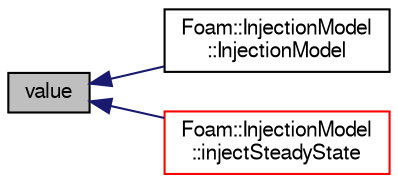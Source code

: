 digraph "value"
{
  bgcolor="transparent";
  edge [fontname="FreeSans",fontsize="10",labelfontname="FreeSans",labelfontsize="10"];
  node [fontname="FreeSans",fontsize="10",shape=record];
  rankdir="LR";
  Node15 [label="value",height=0.2,width=0.4,color="black", fillcolor="grey75", style="filled", fontcolor="black"];
  Node15 -> Node16 [dir="back",color="midnightblue",fontsize="10",style="solid",fontname="FreeSans"];
  Node16 [label="Foam::InjectionModel\l::InjectionModel",height=0.2,width=0.4,color="black",URL="$a24074.html#a6c37e64789e8b61dfc662338fc6e80c8",tooltip="Construct from dictionary. "];
  Node15 -> Node17 [dir="back",color="midnightblue",fontsize="10",style="solid",fontname="FreeSans"];
  Node17 [label="Foam::InjectionModel\l::injectSteadyState",height=0.2,width=0.4,color="red",URL="$a24074.html#a9c90fd504e4159250942be6d20db9095",tooltip="Main injection loop - steady-state. "];
}
